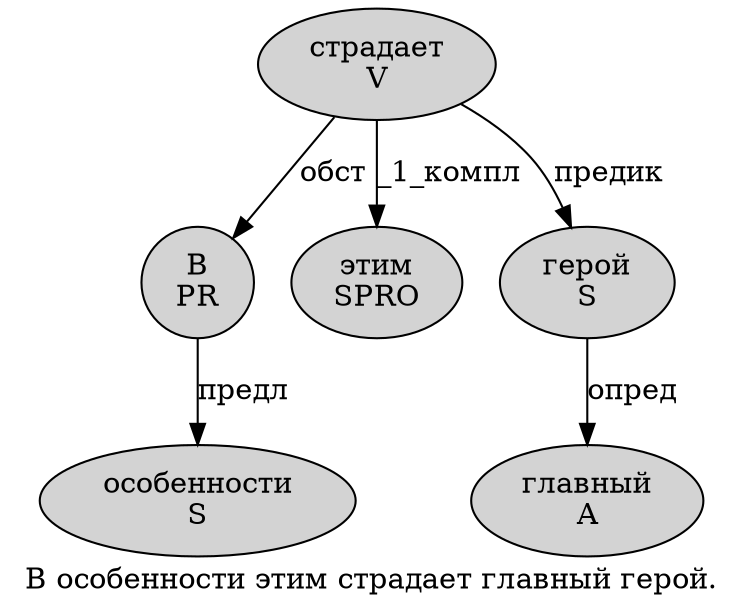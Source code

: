 digraph SENTENCE_2527 {
	graph [label="В особенности этим страдает главный герой."]
	node [style=filled]
		0 [label="В
PR" color="" fillcolor=lightgray penwidth=1 shape=ellipse]
		1 [label="особенности
S" color="" fillcolor=lightgray penwidth=1 shape=ellipse]
		2 [label="этим
SPRO" color="" fillcolor=lightgray penwidth=1 shape=ellipse]
		3 [label="страдает
V" color="" fillcolor=lightgray penwidth=1 shape=ellipse]
		4 [label="главный
A" color="" fillcolor=lightgray penwidth=1 shape=ellipse]
		5 [label="герой
S" color="" fillcolor=lightgray penwidth=1 shape=ellipse]
			3 -> 0 [label="обст"]
			3 -> 2 [label="_1_компл"]
			3 -> 5 [label="предик"]
			0 -> 1 [label="предл"]
			5 -> 4 [label="опред"]
}